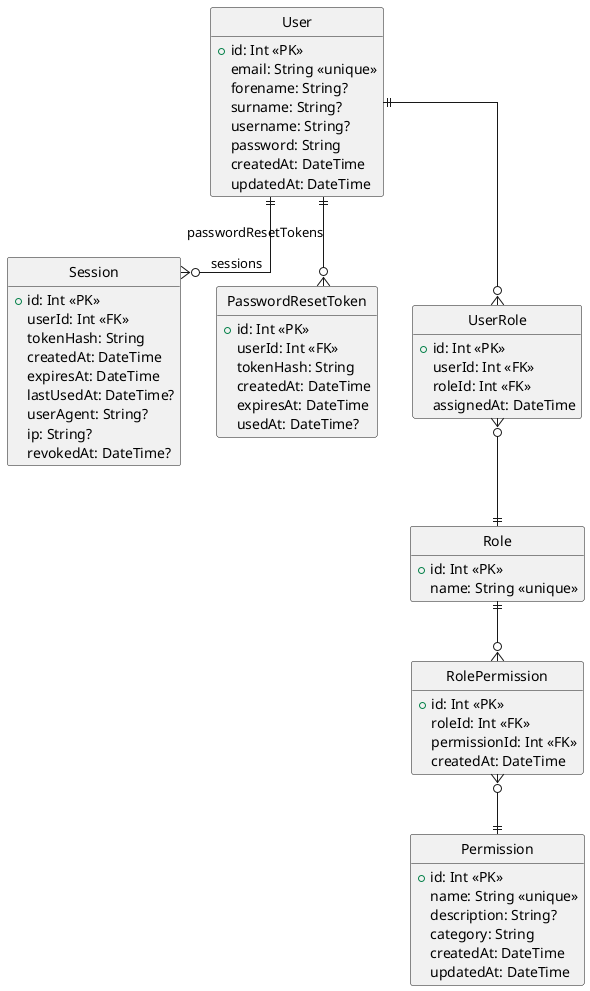 @startuml
' Layout
skinparam linetype ortho
hide circle
hide methods
hide stereotypes

' =====================
' ENTITIES (TypeORM current state)
' =====================

entity "User" as User {
  +id: Int <<PK>>
  email: String <<unique>>
  forename: String?
  surname: String?
  username: String?
  password: String
  isActive: Boolean (default: true)
  createdAt: DateTime
  updatedAt: DateTime
}

entity "Session" as Session {
  +id: Int <<PK>>
  userId: Int <<FK>>
  tokenHash: String
  createdAt: DateTime
  expiresAt: DateTime
  lastUsedAt: DateTime?
  userAgent: String?
  ip: String?
  revokedAt: DateTime?
}

entity "PasswordResetToken" as PasswordResetToken {
  +id: Int <<PK>>
  userId: Int <<FK>>
  tokenHash: String
  createdAt: DateTime
  expiresAt: DateTime
  usedAt: DateTime?
}

entity "Role" as Role {
  +id: Int <<PK>>
  name: String <<unique>>
}

entity "Permission" as Permission {
  +id: Int <<PK>>
  name: String <<unique>>
  description: String?
  category: String
  createdAt: DateTime
  updatedAt: DateTime
}

' Join: Role <-> Permission
entity "RolePermission" as RolePermission {
  +id: Int <<PK>>
  roleId: Int <<FK>>
  permissionId: Int <<FK>>
  createdAt: DateTime
}

' Join: User <-> Role
entity "UserRole" as UserRole {
  +id: Int <<PK>>
  userId: Int <<FK>>
  roleId: Int <<FK>>
  assignedAt: DateTime
}

' =====================
' RELATIONSHIPS
' =====================

' Authentication relations
User ||--o{ Session : "sessions"
User ||--o{ PasswordResetToken : "passwordResetTokens"

' Authorization relations
User ||--o{ UserRole
UserRole }o--|| Role

Role ||--o{ RolePermission
RolePermission }o--|| Permission

@enduml
